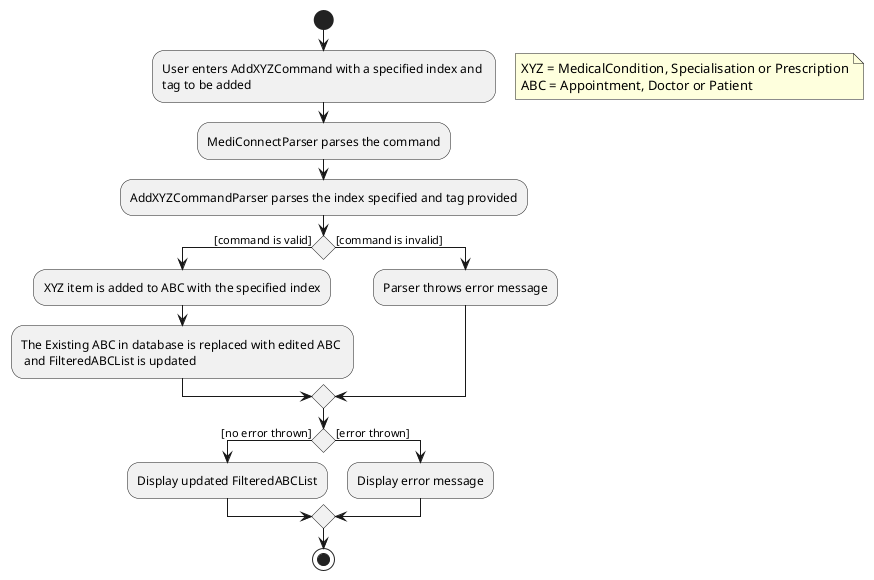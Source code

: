 @startuml
'https://plantuml.com/activity-diagram-beta

start
:User enters AddXYZCommand with a specified index and \ntag to be added;
floating note right
    XYZ = MedicalCondition, Specialisation or Prescription
    ABC = Appointment, Doctor or Patient
end note
:MediConnectParser parses the command;
:AddXYZCommandParser parses the index specified and tag provided;
if () then ([command is valid])
  :XYZ item is added to ABC with the specified index;
  :The Existing ABC in database is replaced with edited ABC \n and FilteredABCList is updated;
else ([command is invalid])
  :Parser throws error message;
endif
if () then ([no error thrown])
  :Display updated FilteredABCList;
else ([error thrown])
  :Display error message;
endif
stop

@enduml
